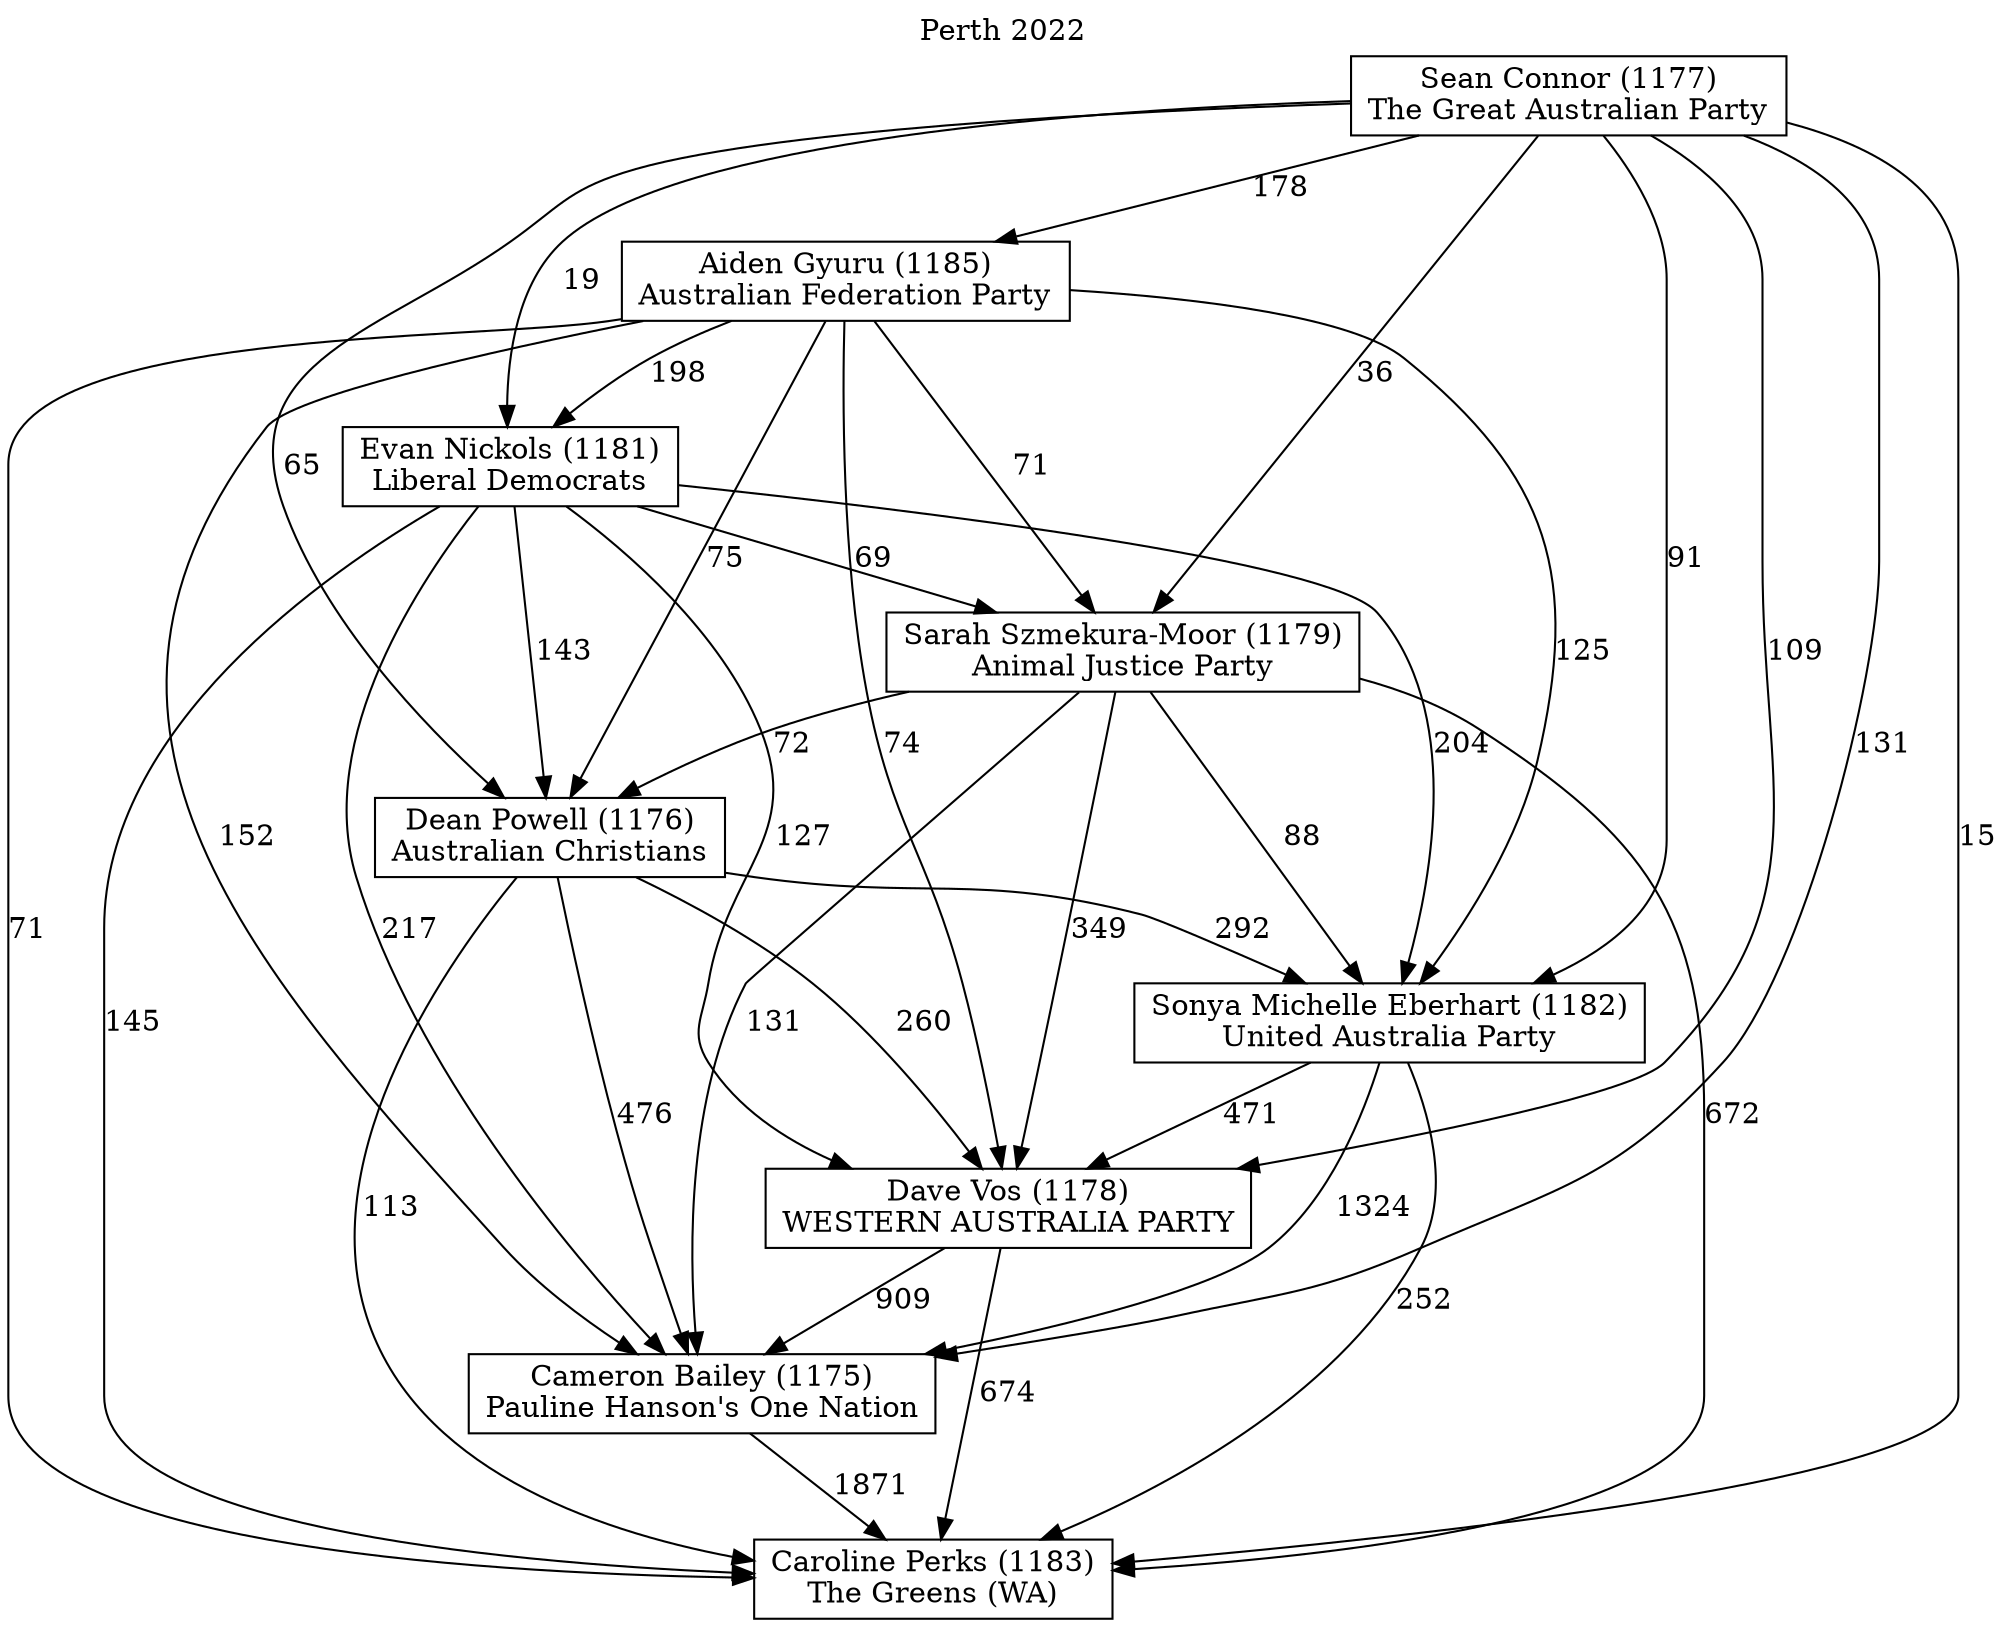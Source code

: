 // House preference flow
digraph "Caroline Perks (1183)_Perth_2022" {
	graph [label="Perth 2022" labelloc=t mclimit=10]
	node [shape=box]
	"Evan Nickols (1181)" [label="Evan Nickols (1181)
Liberal Democrats"]
	"Dean Powell (1176)" [label="Dean Powell (1176)
Australian Christians"]
	"Sonya Michelle Eberhart (1182)" [label="Sonya Michelle Eberhart (1182)
United Australia Party"]
	"Caroline Perks (1183)" [label="Caroline Perks (1183)
The Greens (WA)"]
	"Dave Vos (1178)" [label="Dave Vos (1178)
WESTERN AUSTRALIA PARTY"]
	"Sarah Szmekura-Moor (1179)" [label="Sarah Szmekura-Moor (1179)
Animal Justice Party"]
	"Sean Connor (1177)" [label="Sean Connor (1177)
The Great Australian Party"]
	"Cameron Bailey (1175)" [label="Cameron Bailey (1175)
Pauline Hanson's One Nation"]
	"Aiden Gyuru (1185)" [label="Aiden Gyuru (1185)
Australian Federation Party"]
	"Evan Nickols (1181)" -> "Dave Vos (1178)" [label=127]
	"Cameron Bailey (1175)" -> "Caroline Perks (1183)" [label=1871]
	"Sarah Szmekura-Moor (1179)" -> "Dean Powell (1176)" [label=72]
	"Sean Connor (1177)" -> "Caroline Perks (1183)" [label=15]
	"Dave Vos (1178)" -> "Cameron Bailey (1175)" [label=909]
	"Sonya Michelle Eberhart (1182)" -> "Dave Vos (1178)" [label=471]
	"Evan Nickols (1181)" -> "Sonya Michelle Eberhart (1182)" [label=204]
	"Aiden Gyuru (1185)" -> "Caroline Perks (1183)" [label=71]
	"Aiden Gyuru (1185)" -> "Dave Vos (1178)" [label=74]
	"Aiden Gyuru (1185)" -> "Sarah Szmekura-Moor (1179)" [label=71]
	"Sean Connor (1177)" -> "Sonya Michelle Eberhart (1182)" [label=91]
	"Dean Powell (1176)" -> "Dave Vos (1178)" [label=260]
	"Aiden Gyuru (1185)" -> "Cameron Bailey (1175)" [label=152]
	"Aiden Gyuru (1185)" -> "Dean Powell (1176)" [label=75]
	"Sonya Michelle Eberhart (1182)" -> "Caroline Perks (1183)" [label=252]
	"Dave Vos (1178)" -> "Caroline Perks (1183)" [label=674]
	"Dean Powell (1176)" -> "Sonya Michelle Eberhart (1182)" [label=292]
	"Dean Powell (1176)" -> "Caroline Perks (1183)" [label=113]
	"Sean Connor (1177)" -> "Cameron Bailey (1175)" [label=131]
	"Evan Nickols (1181)" -> "Sarah Szmekura-Moor (1179)" [label=69]
	"Sean Connor (1177)" -> "Sarah Szmekura-Moor (1179)" [label=36]
	"Sarah Szmekura-Moor (1179)" -> "Caroline Perks (1183)" [label=672]
	"Evan Nickols (1181)" -> "Dean Powell (1176)" [label=143]
	"Sean Connor (1177)" -> "Aiden Gyuru (1185)" [label=178]
	"Sarah Szmekura-Moor (1179)" -> "Cameron Bailey (1175)" [label=131]
	"Aiden Gyuru (1185)" -> "Evan Nickols (1181)" [label=198]
	"Dean Powell (1176)" -> "Cameron Bailey (1175)" [label=476]
	"Sarah Szmekura-Moor (1179)" -> "Sonya Michelle Eberhart (1182)" [label=88]
	"Sarah Szmekura-Moor (1179)" -> "Dave Vos (1178)" [label=349]
	"Sean Connor (1177)" -> "Dave Vos (1178)" [label=109]
	"Evan Nickols (1181)" -> "Cameron Bailey (1175)" [label=217]
	"Aiden Gyuru (1185)" -> "Sonya Michelle Eberhart (1182)" [label=125]
	"Evan Nickols (1181)" -> "Caroline Perks (1183)" [label=145]
	"Sean Connor (1177)" -> "Evan Nickols (1181)" [label=19]
	"Sonya Michelle Eberhart (1182)" -> "Cameron Bailey (1175)" [label=1324]
	"Sean Connor (1177)" -> "Dean Powell (1176)" [label=65]
}
